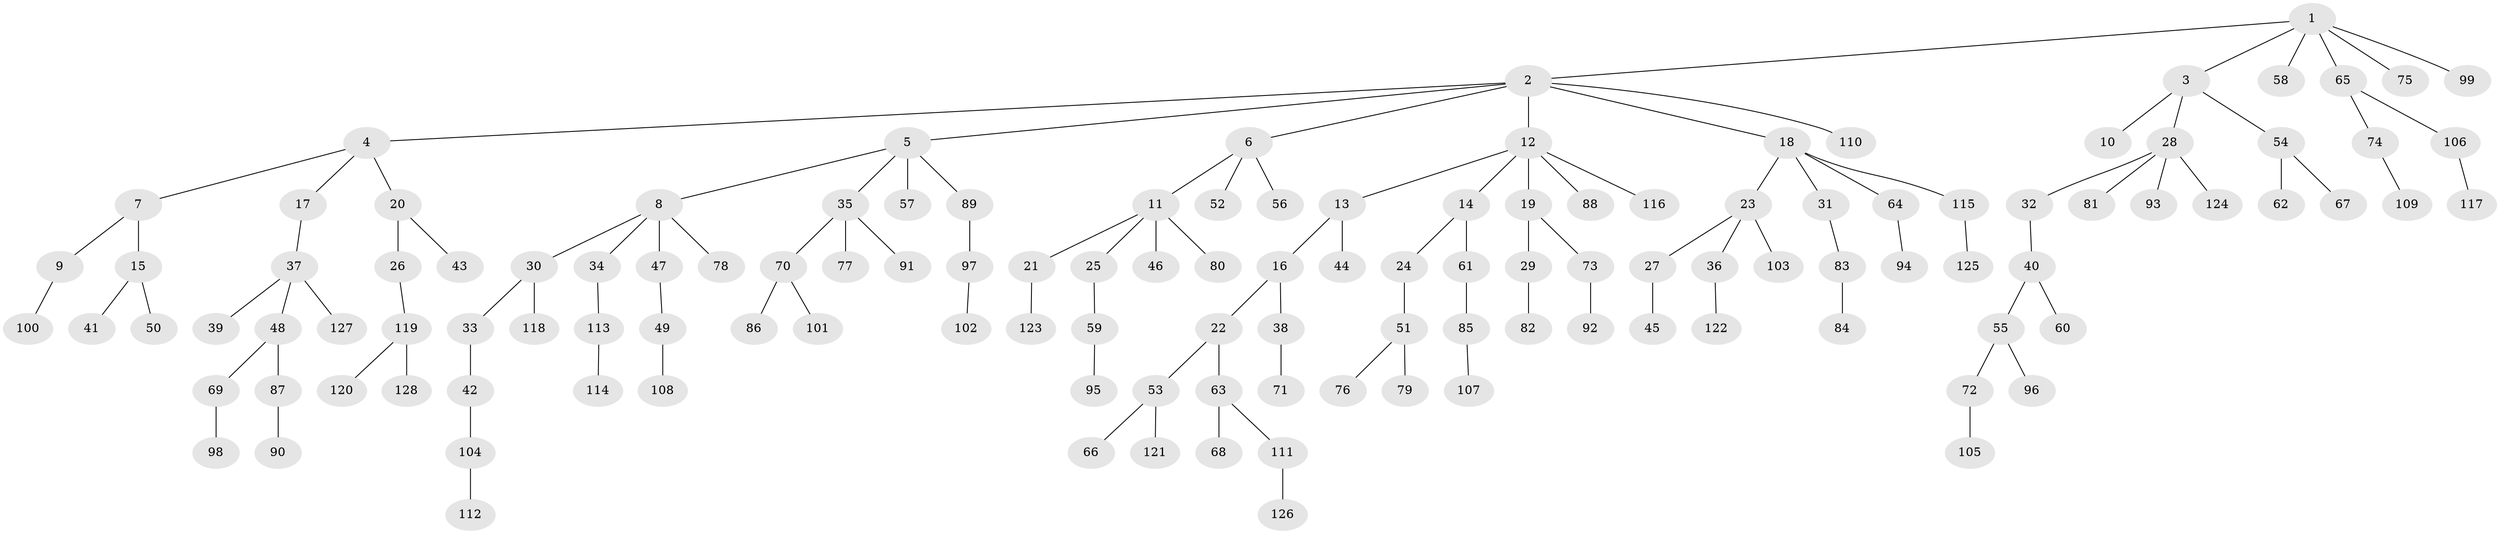 // Generated by graph-tools (version 1.1) at 2025/53/03/09/25 04:53:26]
// undirected, 128 vertices, 127 edges
graph export_dot {
graph [start="1"]
  node [color=gray90,style=filled];
  1;
  2;
  3;
  4;
  5;
  6;
  7;
  8;
  9;
  10;
  11;
  12;
  13;
  14;
  15;
  16;
  17;
  18;
  19;
  20;
  21;
  22;
  23;
  24;
  25;
  26;
  27;
  28;
  29;
  30;
  31;
  32;
  33;
  34;
  35;
  36;
  37;
  38;
  39;
  40;
  41;
  42;
  43;
  44;
  45;
  46;
  47;
  48;
  49;
  50;
  51;
  52;
  53;
  54;
  55;
  56;
  57;
  58;
  59;
  60;
  61;
  62;
  63;
  64;
  65;
  66;
  67;
  68;
  69;
  70;
  71;
  72;
  73;
  74;
  75;
  76;
  77;
  78;
  79;
  80;
  81;
  82;
  83;
  84;
  85;
  86;
  87;
  88;
  89;
  90;
  91;
  92;
  93;
  94;
  95;
  96;
  97;
  98;
  99;
  100;
  101;
  102;
  103;
  104;
  105;
  106;
  107;
  108;
  109;
  110;
  111;
  112;
  113;
  114;
  115;
  116;
  117;
  118;
  119;
  120;
  121;
  122;
  123;
  124;
  125;
  126;
  127;
  128;
  1 -- 2;
  1 -- 3;
  1 -- 58;
  1 -- 65;
  1 -- 75;
  1 -- 99;
  2 -- 4;
  2 -- 5;
  2 -- 6;
  2 -- 12;
  2 -- 18;
  2 -- 110;
  3 -- 10;
  3 -- 28;
  3 -- 54;
  4 -- 7;
  4 -- 17;
  4 -- 20;
  5 -- 8;
  5 -- 35;
  5 -- 57;
  5 -- 89;
  6 -- 11;
  6 -- 52;
  6 -- 56;
  7 -- 9;
  7 -- 15;
  8 -- 30;
  8 -- 34;
  8 -- 47;
  8 -- 78;
  9 -- 100;
  11 -- 21;
  11 -- 25;
  11 -- 46;
  11 -- 80;
  12 -- 13;
  12 -- 14;
  12 -- 19;
  12 -- 88;
  12 -- 116;
  13 -- 16;
  13 -- 44;
  14 -- 24;
  14 -- 61;
  15 -- 41;
  15 -- 50;
  16 -- 22;
  16 -- 38;
  17 -- 37;
  18 -- 23;
  18 -- 31;
  18 -- 64;
  18 -- 115;
  19 -- 29;
  19 -- 73;
  20 -- 26;
  20 -- 43;
  21 -- 123;
  22 -- 53;
  22 -- 63;
  23 -- 27;
  23 -- 36;
  23 -- 103;
  24 -- 51;
  25 -- 59;
  26 -- 119;
  27 -- 45;
  28 -- 32;
  28 -- 81;
  28 -- 93;
  28 -- 124;
  29 -- 82;
  30 -- 33;
  30 -- 118;
  31 -- 83;
  32 -- 40;
  33 -- 42;
  34 -- 113;
  35 -- 70;
  35 -- 77;
  35 -- 91;
  36 -- 122;
  37 -- 39;
  37 -- 48;
  37 -- 127;
  38 -- 71;
  40 -- 55;
  40 -- 60;
  42 -- 104;
  47 -- 49;
  48 -- 69;
  48 -- 87;
  49 -- 108;
  51 -- 76;
  51 -- 79;
  53 -- 66;
  53 -- 121;
  54 -- 62;
  54 -- 67;
  55 -- 72;
  55 -- 96;
  59 -- 95;
  61 -- 85;
  63 -- 68;
  63 -- 111;
  64 -- 94;
  65 -- 74;
  65 -- 106;
  69 -- 98;
  70 -- 86;
  70 -- 101;
  72 -- 105;
  73 -- 92;
  74 -- 109;
  83 -- 84;
  85 -- 107;
  87 -- 90;
  89 -- 97;
  97 -- 102;
  104 -- 112;
  106 -- 117;
  111 -- 126;
  113 -- 114;
  115 -- 125;
  119 -- 120;
  119 -- 128;
}

